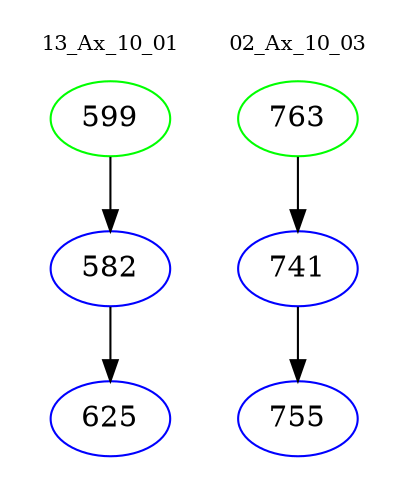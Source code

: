 digraph{
subgraph cluster_0 {
color = white
label = "13_Ax_10_01";
fontsize=10;
T0_599 [label="599", color="green"]
T0_599 -> T0_582 [color="black"]
T0_582 [label="582", color="blue"]
T0_582 -> T0_625 [color="black"]
T0_625 [label="625", color="blue"]
}
subgraph cluster_1 {
color = white
label = "02_Ax_10_03";
fontsize=10;
T1_763 [label="763", color="green"]
T1_763 -> T1_741 [color="black"]
T1_741 [label="741", color="blue"]
T1_741 -> T1_755 [color="black"]
T1_755 [label="755", color="blue"]
}
}
